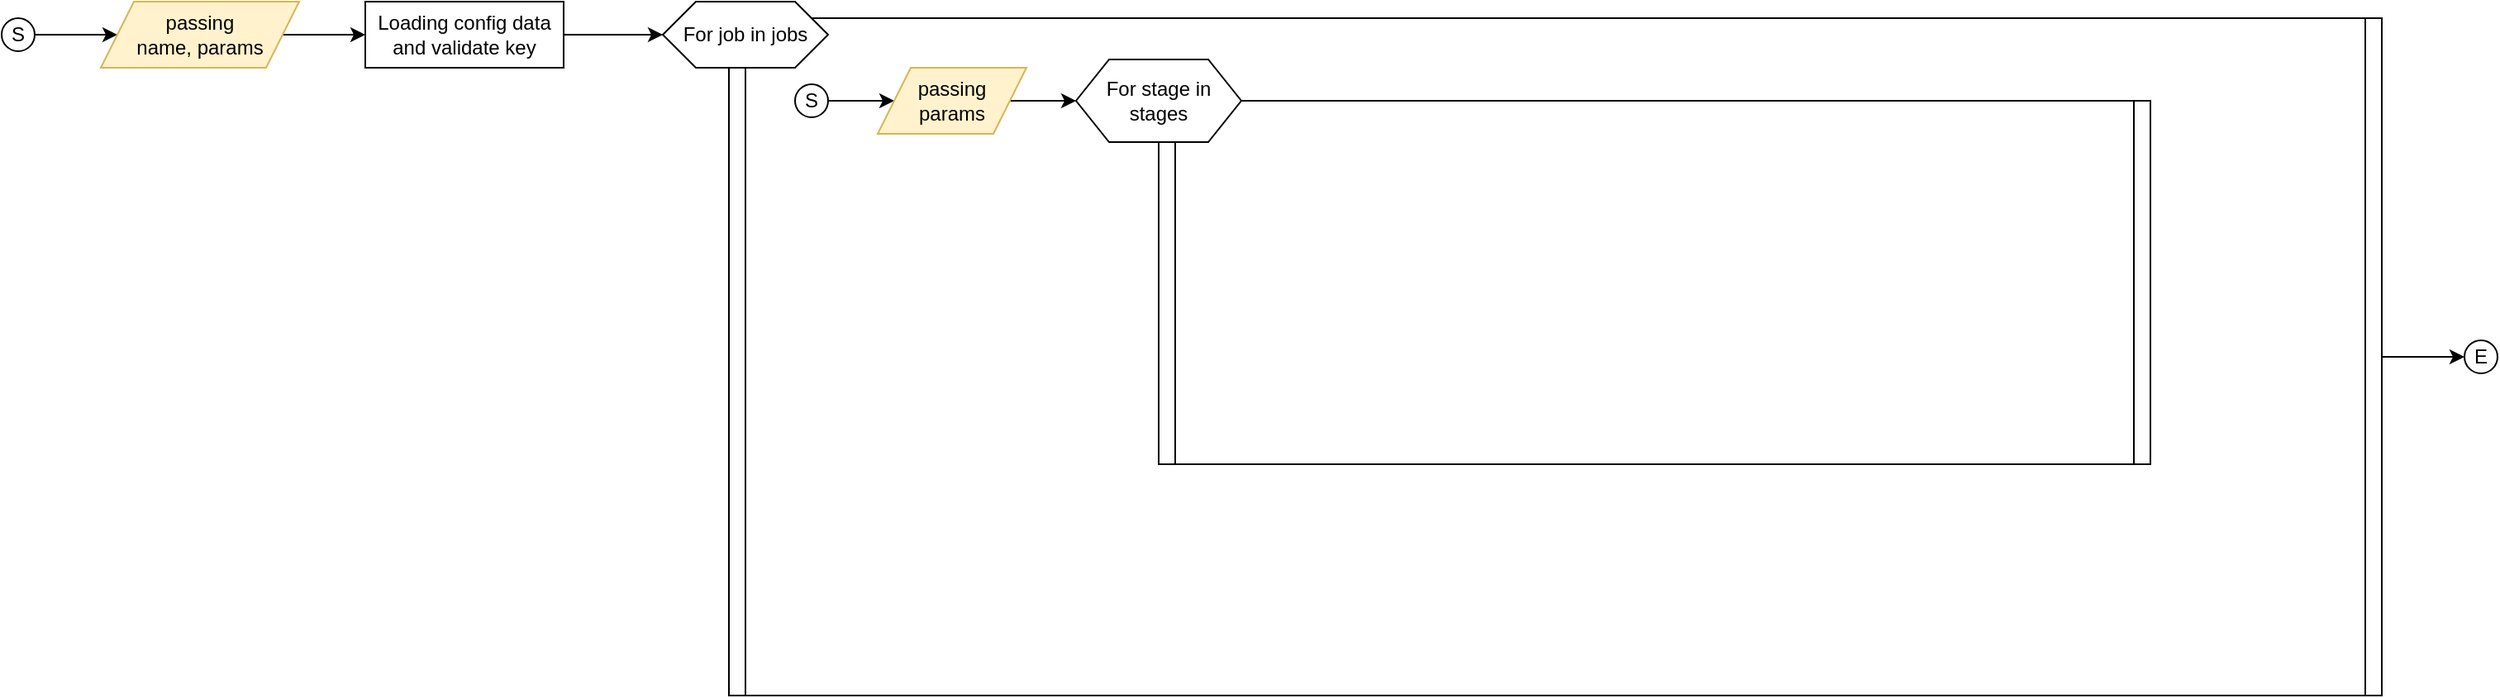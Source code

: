 <mxfile version="24.2.5" type="device">
  <diagram name="Page-1" id="5VYuht5FFXZqHK38vDDS">
    <mxGraphModel dx="1687" dy="993" grid="1" gridSize="10" guides="1" tooltips="1" connect="1" arrows="1" fold="1" page="1" pageScale="1" pageWidth="1100" pageHeight="850" math="0" shadow="0">
      <root>
        <mxCell id="0" />
        <mxCell id="1" parent="0" />
        <mxCell id="cq3Xcx_9hLqRCdfhavKU-18" style="edgeStyle=orthogonalEdgeStyle;rounded=0;orthogonalLoop=1;jettySize=auto;html=1;entryX=0;entryY=0.5;entryDx=0;entryDy=0;" edge="1" parent="1" source="cq3Xcx_9hLqRCdfhavKU-10" target="cq3Xcx_9hLqRCdfhavKU-17">
          <mxGeometry relative="1" as="geometry" />
        </mxCell>
        <mxCell id="cq3Xcx_9hLqRCdfhavKU-10" value="" style="shape=process;whiteSpace=wrap;html=1;backgroundOutline=1;size=0.01;fillColor=none;" vertex="1" parent="1">
          <mxGeometry x="560" y="80" width="1000" height="410" as="geometry" />
        </mxCell>
        <mxCell id="cq3Xcx_9hLqRCdfhavKU-16" value="" style="shape=process;whiteSpace=wrap;html=1;backgroundOutline=1;size=0.017;fillColor=none;" vertex="1" parent="1">
          <mxGeometry x="820" y="130" width="600" height="220" as="geometry" />
        </mxCell>
        <mxCell id="cq3Xcx_9hLqRCdfhavKU-3" style="edgeStyle=orthogonalEdgeStyle;rounded=0;orthogonalLoop=1;jettySize=auto;html=1;entryX=0;entryY=0.5;entryDx=0;entryDy=0;" edge="1" parent="1" source="cq3Xcx_9hLqRCdfhavKU-1" target="cq3Xcx_9hLqRCdfhavKU-4">
          <mxGeometry relative="1" as="geometry">
            <mxPoint x="180" y="90" as="targetPoint" />
          </mxGeometry>
        </mxCell>
        <mxCell id="cq3Xcx_9hLqRCdfhavKU-1" value="S" style="ellipse;whiteSpace=wrap;html=1;aspect=fixed;" vertex="1" parent="1">
          <mxGeometry x="120" y="80" width="20" height="20" as="geometry" />
        </mxCell>
        <mxCell id="cq3Xcx_9hLqRCdfhavKU-6" style="edgeStyle=orthogonalEdgeStyle;rounded=0;orthogonalLoop=1;jettySize=auto;html=1;entryX=0;entryY=0.5;entryDx=0;entryDy=0;" edge="1" parent="1" source="cq3Xcx_9hLqRCdfhavKU-4" target="cq3Xcx_9hLqRCdfhavKU-5">
          <mxGeometry relative="1" as="geometry" />
        </mxCell>
        <mxCell id="cq3Xcx_9hLqRCdfhavKU-4" value="passing&lt;div&gt;&lt;div&gt;name, params&lt;/div&gt;&lt;/div&gt;" style="shape=parallelogram;perimeter=parallelogramPerimeter;whiteSpace=wrap;html=1;fixedSize=1;fillColor=#fff2cc;strokeColor=#d6b656;" vertex="1" parent="1">
          <mxGeometry x="180" y="70" width="120" height="40" as="geometry" />
        </mxCell>
        <mxCell id="cq3Xcx_9hLqRCdfhavKU-9" style="edgeStyle=orthogonalEdgeStyle;rounded=0;orthogonalLoop=1;jettySize=auto;html=1;" edge="1" parent="1" source="cq3Xcx_9hLqRCdfhavKU-5" target="cq3Xcx_9hLqRCdfhavKU-8">
          <mxGeometry relative="1" as="geometry" />
        </mxCell>
        <mxCell id="cq3Xcx_9hLqRCdfhavKU-5" value="Loading config data and validate key" style="rounded=0;whiteSpace=wrap;html=1;" vertex="1" parent="1">
          <mxGeometry x="340" y="70" width="120" height="40" as="geometry" />
        </mxCell>
        <mxCell id="cq3Xcx_9hLqRCdfhavKU-8" value="For job in jobs" style="shape=hexagon;perimeter=hexagonPerimeter2;whiteSpace=wrap;html=1;fixedSize=1;" vertex="1" parent="1">
          <mxGeometry x="520" y="70" width="100" height="40" as="geometry" />
        </mxCell>
        <mxCell id="cq3Xcx_9hLqRCdfhavKU-13" style="edgeStyle=orthogonalEdgeStyle;rounded=0;orthogonalLoop=1;jettySize=auto;html=1;" edge="1" parent="1" source="cq3Xcx_9hLqRCdfhavKU-11" target="cq3Xcx_9hLqRCdfhavKU-12">
          <mxGeometry relative="1" as="geometry" />
        </mxCell>
        <mxCell id="cq3Xcx_9hLqRCdfhavKU-11" value="S" style="ellipse;whiteSpace=wrap;html=1;aspect=fixed;" vertex="1" parent="1">
          <mxGeometry x="600" y="120" width="20" height="20" as="geometry" />
        </mxCell>
        <mxCell id="cq3Xcx_9hLqRCdfhavKU-15" style="edgeStyle=orthogonalEdgeStyle;rounded=0;orthogonalLoop=1;jettySize=auto;html=1;entryX=0;entryY=0.5;entryDx=0;entryDy=0;" edge="1" parent="1" source="cq3Xcx_9hLqRCdfhavKU-12" target="cq3Xcx_9hLqRCdfhavKU-14">
          <mxGeometry relative="1" as="geometry" />
        </mxCell>
        <mxCell id="cq3Xcx_9hLqRCdfhavKU-12" value="passing&lt;div&gt;&lt;div&gt;params&lt;/div&gt;&lt;/div&gt;" style="shape=parallelogram;perimeter=parallelogramPerimeter;whiteSpace=wrap;html=1;fixedSize=1;fillColor=#fff2cc;strokeColor=#d6b656;" vertex="1" parent="1">
          <mxGeometry x="650" y="110" width="90" height="40" as="geometry" />
        </mxCell>
        <mxCell id="cq3Xcx_9hLqRCdfhavKU-14" value="For stage in stages" style="shape=hexagon;perimeter=hexagonPerimeter2;whiteSpace=wrap;html=1;fixedSize=1;" vertex="1" parent="1">
          <mxGeometry x="770" y="105" width="100" height="50" as="geometry" />
        </mxCell>
        <mxCell id="cq3Xcx_9hLqRCdfhavKU-17" value="E" style="ellipse;whiteSpace=wrap;html=1;aspect=fixed;" vertex="1" parent="1">
          <mxGeometry x="1610" y="275" width="20" height="20" as="geometry" />
        </mxCell>
      </root>
    </mxGraphModel>
  </diagram>
</mxfile>
